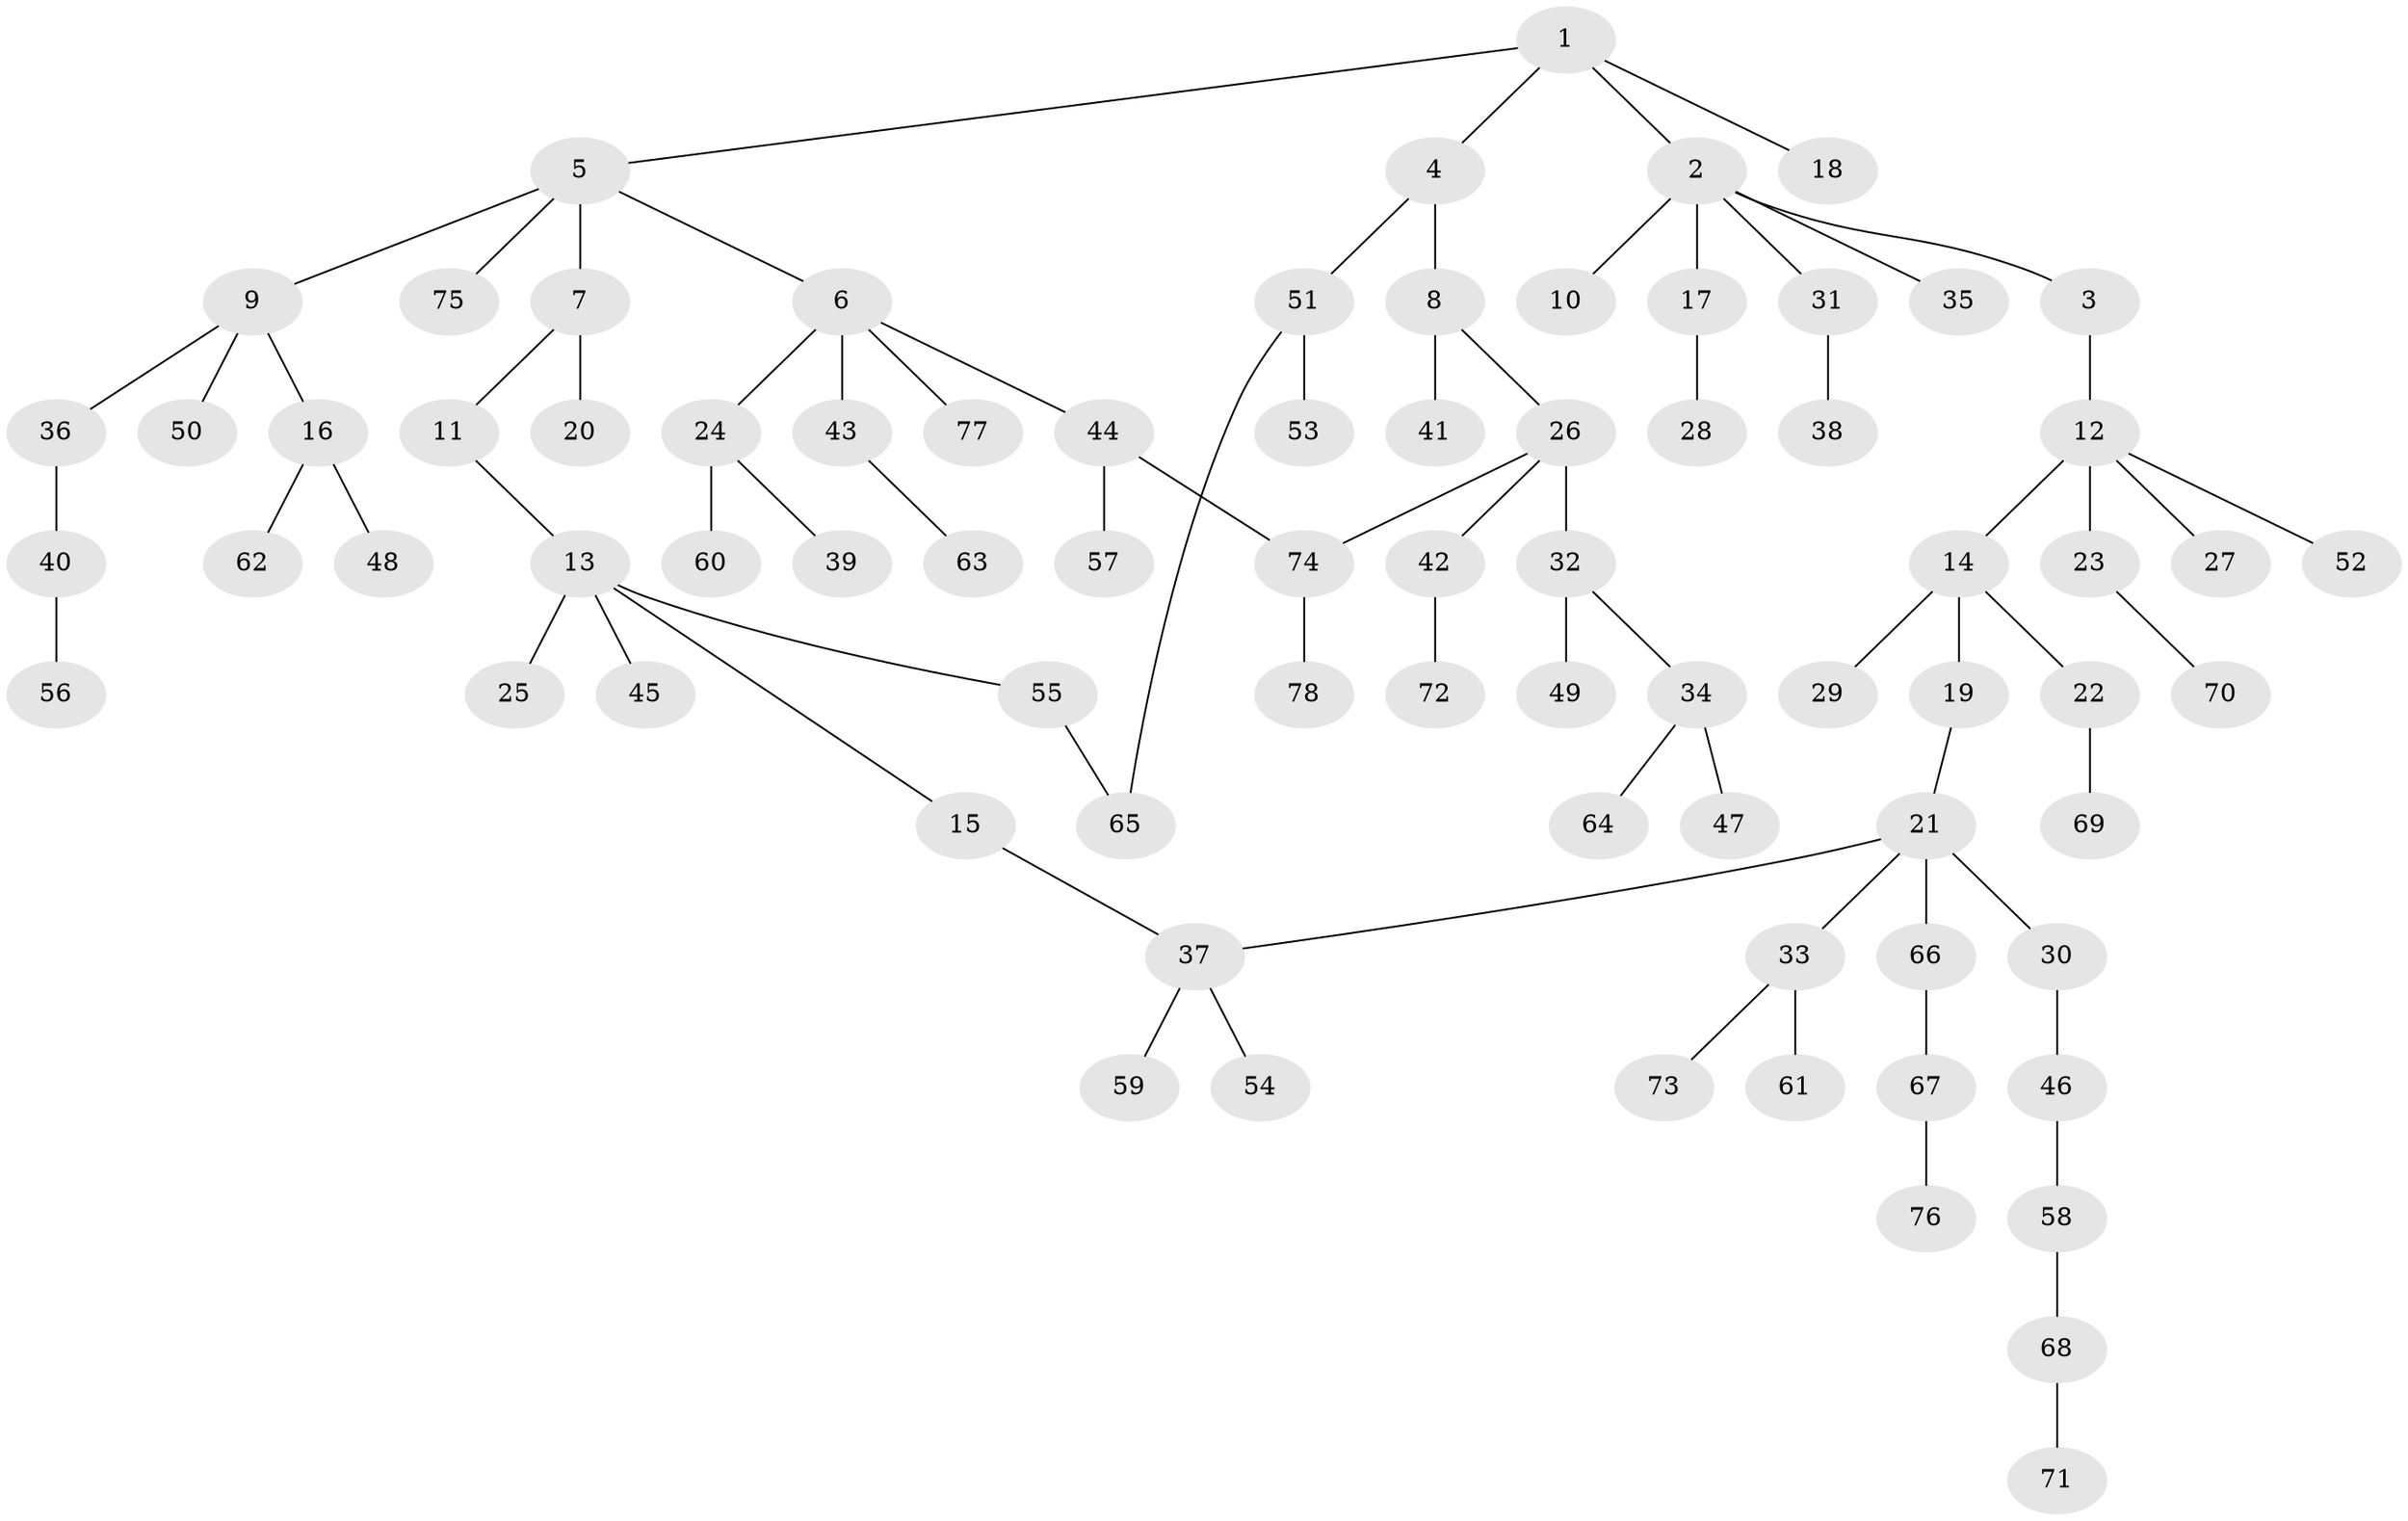 // coarse degree distribution, {3: 0.10638297872340426, 2: 0.3829787234042553, 4: 0.10638297872340426, 5: 0.0425531914893617, 1: 0.3617021276595745}
// Generated by graph-tools (version 1.1) at 2025/36/03/04/25 23:36:12]
// undirected, 78 vertices, 80 edges
graph export_dot {
  node [color=gray90,style=filled];
  1;
  2;
  3;
  4;
  5;
  6;
  7;
  8;
  9;
  10;
  11;
  12;
  13;
  14;
  15;
  16;
  17;
  18;
  19;
  20;
  21;
  22;
  23;
  24;
  25;
  26;
  27;
  28;
  29;
  30;
  31;
  32;
  33;
  34;
  35;
  36;
  37;
  38;
  39;
  40;
  41;
  42;
  43;
  44;
  45;
  46;
  47;
  48;
  49;
  50;
  51;
  52;
  53;
  54;
  55;
  56;
  57;
  58;
  59;
  60;
  61;
  62;
  63;
  64;
  65;
  66;
  67;
  68;
  69;
  70;
  71;
  72;
  73;
  74;
  75;
  76;
  77;
  78;
  1 -- 2;
  1 -- 4;
  1 -- 5;
  1 -- 18;
  2 -- 3;
  2 -- 10;
  2 -- 17;
  2 -- 31;
  2 -- 35;
  3 -- 12;
  4 -- 8;
  4 -- 51;
  5 -- 6;
  5 -- 7;
  5 -- 9;
  5 -- 75;
  6 -- 24;
  6 -- 43;
  6 -- 44;
  6 -- 77;
  7 -- 11;
  7 -- 20;
  8 -- 26;
  8 -- 41;
  9 -- 16;
  9 -- 36;
  9 -- 50;
  11 -- 13;
  12 -- 14;
  12 -- 23;
  12 -- 27;
  12 -- 52;
  13 -- 15;
  13 -- 25;
  13 -- 45;
  13 -- 55;
  14 -- 19;
  14 -- 22;
  14 -- 29;
  15 -- 37;
  16 -- 48;
  16 -- 62;
  17 -- 28;
  19 -- 21;
  21 -- 30;
  21 -- 33;
  21 -- 66;
  21 -- 37;
  22 -- 69;
  23 -- 70;
  24 -- 39;
  24 -- 60;
  26 -- 32;
  26 -- 42;
  26 -- 74;
  30 -- 46;
  31 -- 38;
  32 -- 34;
  32 -- 49;
  33 -- 61;
  33 -- 73;
  34 -- 47;
  34 -- 64;
  36 -- 40;
  37 -- 54;
  37 -- 59;
  40 -- 56;
  42 -- 72;
  43 -- 63;
  44 -- 57;
  44 -- 74;
  46 -- 58;
  51 -- 53;
  51 -- 65;
  55 -- 65;
  58 -- 68;
  66 -- 67;
  67 -- 76;
  68 -- 71;
  74 -- 78;
}
